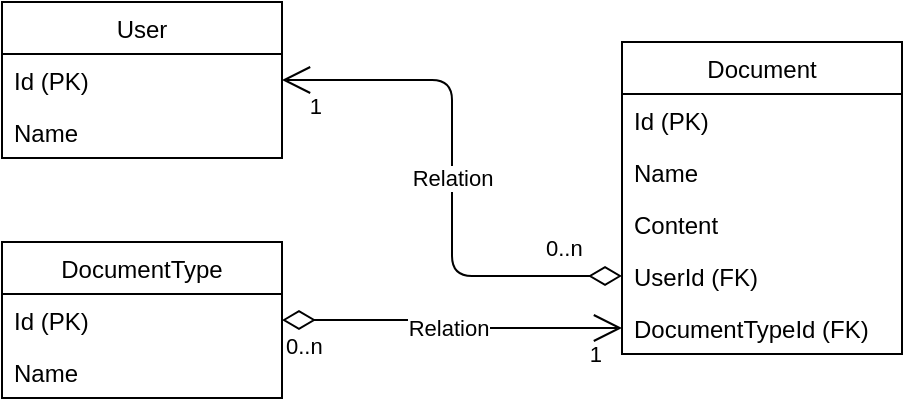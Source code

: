 <mxfile version="14.6.13" type="device"><diagram id="C5RBs43oDa-KdzZeNtuy" name="Page-1"><mxGraphModel dx="1024" dy="592" grid="1" gridSize="10" guides="1" tooltips="1" connect="1" arrows="1" fold="1" page="1" pageScale="1" pageWidth="827" pageHeight="1169" math="0" shadow="0"><root><mxCell id="WIyWlLk6GJQsqaUBKTNV-0"/><mxCell id="WIyWlLk6GJQsqaUBKTNV-1" parent="WIyWlLk6GJQsqaUBKTNV-0"/><mxCell id="Ltj_HgL9pi2qaf7huDEL-6" value="User" style="swimlane;fontStyle=0;childLayout=stackLayout;horizontal=1;startSize=26;fillColor=none;horizontalStack=0;resizeParent=1;resizeParentMax=0;resizeLast=0;collapsible=1;marginBottom=0;" vertex="1" parent="WIyWlLk6GJQsqaUBKTNV-1"><mxGeometry x="160" y="90" width="140" height="78" as="geometry"/></mxCell><mxCell id="Ltj_HgL9pi2qaf7huDEL-7" value="Id (PK)" style="text;strokeColor=none;fillColor=none;align=left;verticalAlign=top;spacingLeft=4;spacingRight=4;overflow=hidden;rotatable=0;points=[[0,0.5],[1,0.5]];portConstraint=eastwest;" vertex="1" parent="Ltj_HgL9pi2qaf7huDEL-6"><mxGeometry y="26" width="140" height="26" as="geometry"/></mxCell><mxCell id="Ltj_HgL9pi2qaf7huDEL-8" value="Name" style="text;strokeColor=none;fillColor=none;align=left;verticalAlign=top;spacingLeft=4;spacingRight=4;overflow=hidden;rotatable=0;points=[[0,0.5],[1,0.5]];portConstraint=eastwest;" vertex="1" parent="Ltj_HgL9pi2qaf7huDEL-6"><mxGeometry y="52" width="140" height="26" as="geometry"/></mxCell><mxCell id="Ltj_HgL9pi2qaf7huDEL-10" value="Document" style="swimlane;fontStyle=0;childLayout=stackLayout;horizontal=1;startSize=26;fillColor=none;horizontalStack=0;resizeParent=1;resizeParentMax=0;resizeLast=0;collapsible=1;marginBottom=0;" vertex="1" parent="WIyWlLk6GJQsqaUBKTNV-1"><mxGeometry x="470" y="110" width="140" height="156" as="geometry"/></mxCell><mxCell id="Ltj_HgL9pi2qaf7huDEL-11" value="Id (PK)" style="text;strokeColor=none;fillColor=none;align=left;verticalAlign=top;spacingLeft=4;spacingRight=4;overflow=hidden;rotatable=0;points=[[0,0.5],[1,0.5]];portConstraint=eastwest;" vertex="1" parent="Ltj_HgL9pi2qaf7huDEL-10"><mxGeometry y="26" width="140" height="26" as="geometry"/></mxCell><mxCell id="Ltj_HgL9pi2qaf7huDEL-12" value="Name" style="text;strokeColor=none;fillColor=none;align=left;verticalAlign=top;spacingLeft=4;spacingRight=4;overflow=hidden;rotatable=0;points=[[0,0.5],[1,0.5]];portConstraint=eastwest;" vertex="1" parent="Ltj_HgL9pi2qaf7huDEL-10"><mxGeometry y="52" width="140" height="26" as="geometry"/></mxCell><mxCell id="Ltj_HgL9pi2qaf7huDEL-13" value="Content" style="text;strokeColor=none;fillColor=none;align=left;verticalAlign=top;spacingLeft=4;spacingRight=4;overflow=hidden;rotatable=0;points=[[0,0.5],[1,0.5]];portConstraint=eastwest;" vertex="1" parent="Ltj_HgL9pi2qaf7huDEL-10"><mxGeometry y="78" width="140" height="26" as="geometry"/></mxCell><mxCell id="Ltj_HgL9pi2qaf7huDEL-15" value="UserId (FK)" style="text;strokeColor=none;fillColor=none;align=left;verticalAlign=top;spacingLeft=4;spacingRight=4;overflow=hidden;rotatable=0;points=[[0,0.5],[1,0.5]];portConstraint=eastwest;" vertex="1" parent="Ltj_HgL9pi2qaf7huDEL-10"><mxGeometry y="104" width="140" height="26" as="geometry"/></mxCell><mxCell id="Ltj_HgL9pi2qaf7huDEL-14" value="DocumentTypeId (FK)" style="text;strokeColor=none;fillColor=none;align=left;verticalAlign=top;spacingLeft=4;spacingRight=4;overflow=hidden;rotatable=0;points=[[0,0.5],[1,0.5]];portConstraint=eastwest;" vertex="1" parent="Ltj_HgL9pi2qaf7huDEL-10"><mxGeometry y="130" width="140" height="26" as="geometry"/></mxCell><mxCell id="Ltj_HgL9pi2qaf7huDEL-16" value="DocumentType" style="swimlane;fontStyle=0;childLayout=stackLayout;horizontal=1;startSize=26;fillColor=none;horizontalStack=0;resizeParent=1;resizeParentMax=0;resizeLast=0;collapsible=1;marginBottom=0;" vertex="1" parent="WIyWlLk6GJQsqaUBKTNV-1"><mxGeometry x="160" y="210" width="140" height="78" as="geometry"/></mxCell><mxCell id="Ltj_HgL9pi2qaf7huDEL-17" value="Id (PK)" style="text;strokeColor=none;fillColor=none;align=left;verticalAlign=top;spacingLeft=4;spacingRight=4;overflow=hidden;rotatable=0;points=[[0,0.5],[1,0.5]];portConstraint=eastwest;" vertex="1" parent="Ltj_HgL9pi2qaf7huDEL-16"><mxGeometry y="26" width="140" height="26" as="geometry"/></mxCell><mxCell id="Ltj_HgL9pi2qaf7huDEL-18" value="Name" style="text;strokeColor=none;fillColor=none;align=left;verticalAlign=top;spacingLeft=4;spacingRight=4;overflow=hidden;rotatable=0;points=[[0,0.5],[1,0.5]];portConstraint=eastwest;" vertex="1" parent="Ltj_HgL9pi2qaf7huDEL-16"><mxGeometry y="52" width="140" height="26" as="geometry"/></mxCell><mxCell id="Ltj_HgL9pi2qaf7huDEL-23" value="Relation" style="endArrow=open;html=1;endSize=12;startArrow=diamondThin;startSize=14;startFill=0;edgeStyle=orthogonalEdgeStyle;exitX=1;exitY=0.5;exitDx=0;exitDy=0;entryX=0;entryY=0.5;entryDx=0;entryDy=0;" edge="1" parent="WIyWlLk6GJQsqaUBKTNV-1" source="Ltj_HgL9pi2qaf7huDEL-17" target="Ltj_HgL9pi2qaf7huDEL-14"><mxGeometry relative="1" as="geometry"><mxPoint x="380" y="370" as="sourcePoint"/><mxPoint x="540" y="370" as="targetPoint"/><Array as="points"><mxPoint x="380" y="249"/><mxPoint x="380" y="253"/></Array></mxGeometry></mxCell><mxCell id="Ltj_HgL9pi2qaf7huDEL-24" value="0..n" style="edgeLabel;resizable=0;html=1;align=left;verticalAlign=top;" connectable="0" vertex="1" parent="Ltj_HgL9pi2qaf7huDEL-23"><mxGeometry x="-1" relative="1" as="geometry"/></mxCell><mxCell id="Ltj_HgL9pi2qaf7huDEL-25" value="1" style="edgeLabel;resizable=0;html=1;align=right;verticalAlign=top;" connectable="0" vertex="1" parent="Ltj_HgL9pi2qaf7huDEL-23"><mxGeometry x="1" relative="1" as="geometry"><mxPoint x="-10" as="offset"/></mxGeometry></mxCell><mxCell id="Ltj_HgL9pi2qaf7huDEL-26" value="Relation" style="endArrow=open;html=1;endSize=12;startArrow=diamondThin;startSize=14;startFill=0;edgeStyle=orthogonalEdgeStyle;entryX=1;entryY=0.5;entryDx=0;entryDy=0;exitX=0;exitY=0.5;exitDx=0;exitDy=0;" edge="1" parent="WIyWlLk6GJQsqaUBKTNV-1" source="Ltj_HgL9pi2qaf7huDEL-15" target="Ltj_HgL9pi2qaf7huDEL-7"><mxGeometry relative="1" as="geometry"><mxPoint x="280" y="187.5" as="sourcePoint"/><mxPoint x="440" y="187.5" as="targetPoint"/></mxGeometry></mxCell><mxCell id="Ltj_HgL9pi2qaf7huDEL-27" value="0..n" style="edgeLabel;resizable=0;html=1;align=left;verticalAlign=top;" connectable="0" vertex="1" parent="Ltj_HgL9pi2qaf7huDEL-26"><mxGeometry x="-1" relative="1" as="geometry"><mxPoint x="-40" y="-27" as="offset"/></mxGeometry></mxCell><mxCell id="Ltj_HgL9pi2qaf7huDEL-28" value="1" style="edgeLabel;resizable=0;html=1;align=right;verticalAlign=top;" connectable="0" vertex="1" parent="Ltj_HgL9pi2qaf7huDEL-26"><mxGeometry x="1" relative="1" as="geometry"><mxPoint x="20" as="offset"/></mxGeometry></mxCell></root></mxGraphModel></diagram></mxfile>